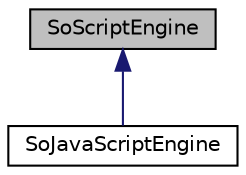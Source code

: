 digraph "SoScriptEngine"
{
 // LATEX_PDF_SIZE
  edge [fontname="Helvetica",fontsize="10",labelfontname="Helvetica",labelfontsize="10"];
  node [fontname="Helvetica",fontsize="10",shape=record];
  Node1 [label="SoScriptEngine",height=0.2,width=0.4,color="black", fillcolor="grey75", style="filled", fontcolor="black",tooltip=" "];
  Node1 -> Node2 [dir="back",color="midnightblue",fontsize="10",style="solid",fontname="Helvetica"];
  Node2 [label="SoJavaScriptEngine",height=0.2,width=0.4,color="black", fillcolor="white", style="filled",URL="$classSoJavaScriptEngine.html",tooltip="The SoJavaScriptEngine class is yet to be documented."];
}
